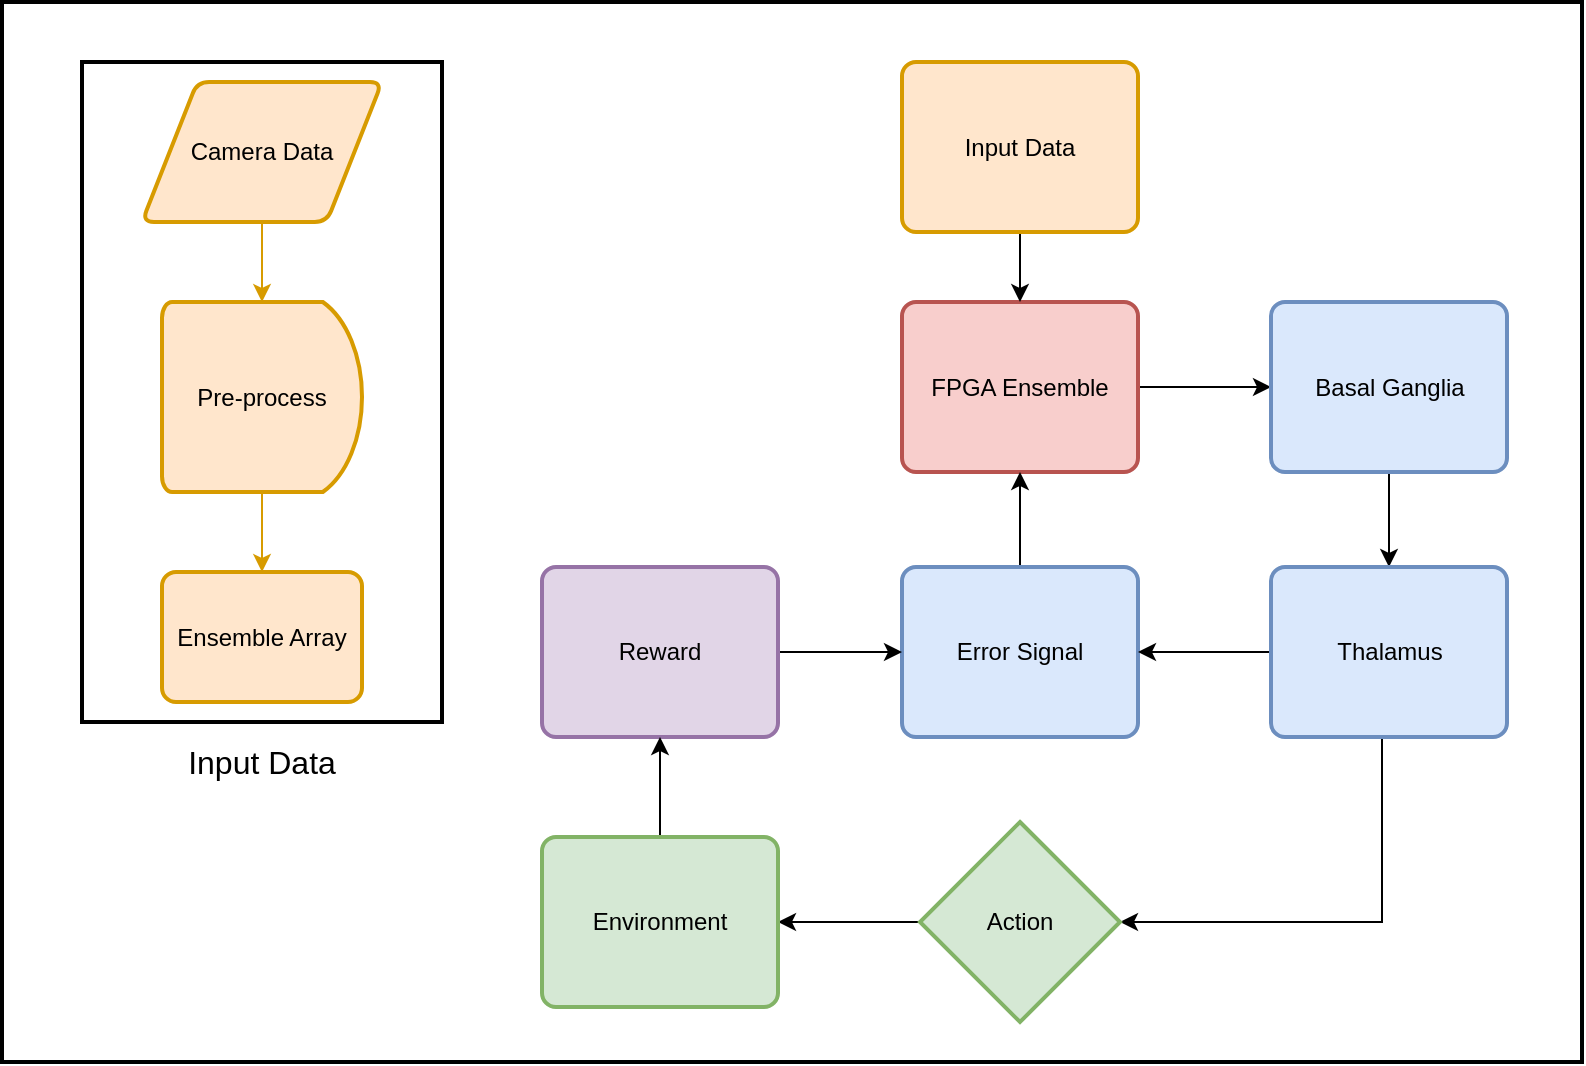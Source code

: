 <mxfile version="12.1.8" type="device" pages="1"><diagram id="VP0G1TbNQhvELajC9Fm4" name="Page-1"><mxGraphModel dx="1422" dy="762" grid="1" gridSize="10" guides="1" tooltips="1" connect="1" arrows="1" fold="1" page="1" pageScale="1" pageWidth="850" pageHeight="1100" math="0" shadow="0"><root><mxCell id="0"/><mxCell id="1" parent="0"/><mxCell id="2BP5l5GqGwkkpbWixBPx-13" style="edgeStyle=orthogonalEdgeStyle;rounded=0;orthogonalLoop=1;jettySize=auto;html=1;entryX=0.5;entryY=0;entryDx=0;entryDy=0;entryPerimeter=0;fillColor=#ffe6cc;strokeColor=#d79b00;" edge="1" parent="1" source="2BP5l5GqGwkkpbWixBPx-4" target="2BP5l5GqGwkkpbWixBPx-12"><mxGeometry relative="1" as="geometry"/></mxCell><mxCell id="2BP5l5GqGwkkpbWixBPx-4" value="Camera Data" style="shape=parallelogram;html=1;strokeWidth=2;perimeter=parallelogramPerimeter;whiteSpace=wrap;rounded=1;arcSize=12;size=0.23;fillColor=#ffe6cc;strokeColor=#d79b00;" vertex="1" parent="1"><mxGeometry x="110" y="120" width="120" height="70" as="geometry"/></mxCell><mxCell id="2BP5l5GqGwkkpbWixBPx-6" value="Ensemble Array" style="rounded=1;whiteSpace=wrap;html=1;absoluteArcSize=1;arcSize=14;strokeWidth=2;fillColor=#ffe6cc;strokeColor=#d79b00;" vertex="1" parent="1"><mxGeometry x="120" y="365" width="100" height="65" as="geometry"/></mxCell><mxCell id="2BP5l5GqGwkkpbWixBPx-14" style="edgeStyle=orthogonalEdgeStyle;rounded=0;orthogonalLoop=1;jettySize=auto;html=1;entryX=0.5;entryY=0;entryDx=0;entryDy=0;fillColor=#ffe6cc;strokeColor=#d79b00;" edge="1" parent="1" source="2BP5l5GqGwkkpbWixBPx-12" target="2BP5l5GqGwkkpbWixBPx-6"><mxGeometry relative="1" as="geometry"/></mxCell><mxCell id="2BP5l5GqGwkkpbWixBPx-12" value="Pre-process" style="strokeWidth=2;shape=mxgraph.flowchart.delay;whiteSpace=wrap;rotation=0;html=1;textDirection=ltr;verticalAlign=middle;fillColor=#ffe6cc;strokeColor=#d79b00;" vertex="1" parent="1"><mxGeometry x="120" y="230" width="100" height="95" as="geometry"/></mxCell><mxCell id="2BP5l5GqGwkkpbWixBPx-20" value="" style="strokeWidth=2;html=1;shape=mxgraph.flowchart.annotation_1;align=left;pointerEvents=1;" vertex="1" parent="1"><mxGeometry x="80" y="110" width="100" height="330" as="geometry"/></mxCell><mxCell id="2BP5l5GqGwkkpbWixBPx-21" value="" style="strokeWidth=2;html=1;shape=mxgraph.flowchart.annotation_1;align=left;pointerEvents=1;rotation=-180;" vertex="1" parent="1"><mxGeometry x="180" y="110" width="80" height="330" as="geometry"/></mxCell><mxCell id="2BP5l5GqGwkkpbWixBPx-22" value="&lt;font style=&quot;font-size: 16px&quot;&gt;Input Data&lt;/font&gt;" style="text;html=1;strokeColor=none;fillColor=none;align=center;verticalAlign=middle;whiteSpace=wrap;rounded=0;" vertex="1" parent="1"><mxGeometry x="125" y="450" width="90" height="20" as="geometry"/></mxCell><mxCell id="2BP5l5GqGwkkpbWixBPx-32" style="edgeStyle=orthogonalEdgeStyle;rounded=0;orthogonalLoop=1;jettySize=auto;html=1;entryX=0;entryY=0.5;entryDx=0;entryDy=0;" edge="1" parent="1" source="2BP5l5GqGwkkpbWixBPx-27" target="2BP5l5GqGwkkpbWixBPx-29"><mxGeometry relative="1" as="geometry"/></mxCell><mxCell id="2BP5l5GqGwkkpbWixBPx-27" value="FPGA Ensemble" style="rounded=1;whiteSpace=wrap;html=1;absoluteArcSize=1;arcSize=14;strokeWidth=2;align=center;fillColor=#f8cecc;strokeColor=#b85450;" vertex="1" parent="1"><mxGeometry x="490" y="230" width="118" height="85" as="geometry"/></mxCell><mxCell id="2BP5l5GqGwkkpbWixBPx-35" style="edgeStyle=orthogonalEdgeStyle;rounded=0;orthogonalLoop=1;jettySize=auto;html=1;entryX=0.5;entryY=0;entryDx=0;entryDy=0;" edge="1" parent="1" source="2BP5l5GqGwkkpbWixBPx-29" target="2BP5l5GqGwkkpbWixBPx-31"><mxGeometry relative="1" as="geometry"/></mxCell><mxCell id="2BP5l5GqGwkkpbWixBPx-29" value="Basal Ganglia" style="rounded=1;whiteSpace=wrap;html=1;absoluteArcSize=1;arcSize=14;strokeWidth=2;align=center;fillColor=#dae8fc;strokeColor=#6c8ebf;" vertex="1" parent="1"><mxGeometry x="674.5" y="230" width="118" height="85" as="geometry"/></mxCell><mxCell id="2BP5l5GqGwkkpbWixBPx-34" style="edgeStyle=orthogonalEdgeStyle;rounded=0;orthogonalLoop=1;jettySize=auto;html=1;entryX=0.5;entryY=1;entryDx=0;entryDy=0;" edge="1" parent="1" source="2BP5l5GqGwkkpbWixBPx-30" target="2BP5l5GqGwkkpbWixBPx-27"><mxGeometry relative="1" as="geometry"/></mxCell><mxCell id="2BP5l5GqGwkkpbWixBPx-30" value="Error Signal" style="rounded=1;whiteSpace=wrap;html=1;absoluteArcSize=1;arcSize=14;strokeWidth=2;align=center;fillColor=#dae8fc;strokeColor=#6c8ebf;" vertex="1" parent="1"><mxGeometry x="490" y="362.5" width="118" height="85" as="geometry"/></mxCell><mxCell id="2BP5l5GqGwkkpbWixBPx-36" style="edgeStyle=orthogonalEdgeStyle;rounded=0;orthogonalLoop=1;jettySize=auto;html=1;exitX=0;exitY=0.5;exitDx=0;exitDy=0;entryX=1;entryY=0.5;entryDx=0;entryDy=0;" edge="1" parent="1" source="2BP5l5GqGwkkpbWixBPx-31" target="2BP5l5GqGwkkpbWixBPx-30"><mxGeometry relative="1" as="geometry"/></mxCell><mxCell id="2BP5l5GqGwkkpbWixBPx-40" style="edgeStyle=orthogonalEdgeStyle;rounded=0;orthogonalLoop=1;jettySize=auto;html=1;entryX=1;entryY=0.5;entryDx=0;entryDy=0;entryPerimeter=0;" edge="1" parent="1" source="2BP5l5GqGwkkpbWixBPx-31" target="2BP5l5GqGwkkpbWixBPx-39"><mxGeometry relative="1" as="geometry"><Array as="points"><mxPoint x="730" y="540"/></Array></mxGeometry></mxCell><mxCell id="2BP5l5GqGwkkpbWixBPx-31" value="Thalamus" style="rounded=1;whiteSpace=wrap;html=1;absoluteArcSize=1;arcSize=14;strokeWidth=2;align=center;fillColor=#dae8fc;strokeColor=#6c8ebf;" vertex="1" parent="1"><mxGeometry x="674.5" y="362.5" width="118" height="85" as="geometry"/></mxCell><mxCell id="2BP5l5GqGwkkpbWixBPx-38" style="edgeStyle=orthogonalEdgeStyle;rounded=0;orthogonalLoop=1;jettySize=auto;html=1;entryX=0.5;entryY=0;entryDx=0;entryDy=0;" edge="1" parent="1" source="2BP5l5GqGwkkpbWixBPx-37" target="2BP5l5GqGwkkpbWixBPx-27"><mxGeometry relative="1" as="geometry"/></mxCell><mxCell id="2BP5l5GqGwkkpbWixBPx-37" value="Input Data" style="rounded=1;whiteSpace=wrap;html=1;absoluteArcSize=1;arcSize=14;strokeWidth=2;align=center;fillColor=#ffe6cc;strokeColor=#d79b00;" vertex="1" parent="1"><mxGeometry x="490" y="110" width="118" height="85" as="geometry"/></mxCell><mxCell id="2BP5l5GqGwkkpbWixBPx-44" style="edgeStyle=orthogonalEdgeStyle;rounded=0;orthogonalLoop=1;jettySize=auto;html=1;exitX=0;exitY=0.5;exitDx=0;exitDy=0;exitPerimeter=0;entryX=1;entryY=0.5;entryDx=0;entryDy=0;" edge="1" parent="1" source="2BP5l5GqGwkkpbWixBPx-39" target="2BP5l5GqGwkkpbWixBPx-43"><mxGeometry relative="1" as="geometry"/></mxCell><mxCell id="2BP5l5GqGwkkpbWixBPx-39" value="Action" style="strokeWidth=2;html=1;shape=mxgraph.flowchart.decision;whiteSpace=wrap;align=center;fillColor=#d5e8d4;strokeColor=#82b366;" vertex="1" parent="1"><mxGeometry x="499" y="490" width="100" height="100" as="geometry"/></mxCell><mxCell id="2BP5l5GqGwkkpbWixBPx-46" style="edgeStyle=orthogonalEdgeStyle;rounded=0;orthogonalLoop=1;jettySize=auto;html=1;entryX=0;entryY=0.5;entryDx=0;entryDy=0;" edge="1" parent="1" source="2BP5l5GqGwkkpbWixBPx-42" target="2BP5l5GqGwkkpbWixBPx-30"><mxGeometry relative="1" as="geometry"/></mxCell><mxCell id="2BP5l5GqGwkkpbWixBPx-42" value="Reward" style="rounded=1;whiteSpace=wrap;html=1;absoluteArcSize=1;arcSize=14;strokeWidth=2;align=center;fillColor=#e1d5e7;strokeColor=#9673a6;" vertex="1" parent="1"><mxGeometry x="310" y="362.5" width="118" height="85" as="geometry"/></mxCell><mxCell id="2BP5l5GqGwkkpbWixBPx-45" style="edgeStyle=orthogonalEdgeStyle;rounded=0;orthogonalLoop=1;jettySize=auto;html=1;entryX=0.5;entryY=1;entryDx=0;entryDy=0;" edge="1" parent="1" source="2BP5l5GqGwkkpbWixBPx-43" target="2BP5l5GqGwkkpbWixBPx-42"><mxGeometry relative="1" as="geometry"/></mxCell><mxCell id="2BP5l5GqGwkkpbWixBPx-43" value="Environment" style="rounded=1;whiteSpace=wrap;html=1;absoluteArcSize=1;arcSize=14;strokeWidth=2;align=center;fillColor=#d5e8d4;strokeColor=#82b366;" vertex="1" parent="1"><mxGeometry x="310" y="497.5" width="118" height="85" as="geometry"/></mxCell><mxCell id="2BP5l5GqGwkkpbWixBPx-48" value="" style="strokeWidth=2;html=1;shape=mxgraph.flowchart.annotation_1;align=left;pointerEvents=1;labelBackgroundColor=#FFCC99;" vertex="1" parent="1"><mxGeometry x="40" y="80" width="740" height="530" as="geometry"/></mxCell><mxCell id="2BP5l5GqGwkkpbWixBPx-49" value="" style="strokeWidth=2;html=1;shape=mxgraph.flowchart.annotation_1;align=left;pointerEvents=1;labelBackgroundColor=#FFCC99;rotation=180;" vertex="1" parent="1"><mxGeometry x="780" y="80" width="50" height="530" as="geometry"/></mxCell></root></mxGraphModel></diagram></mxfile>